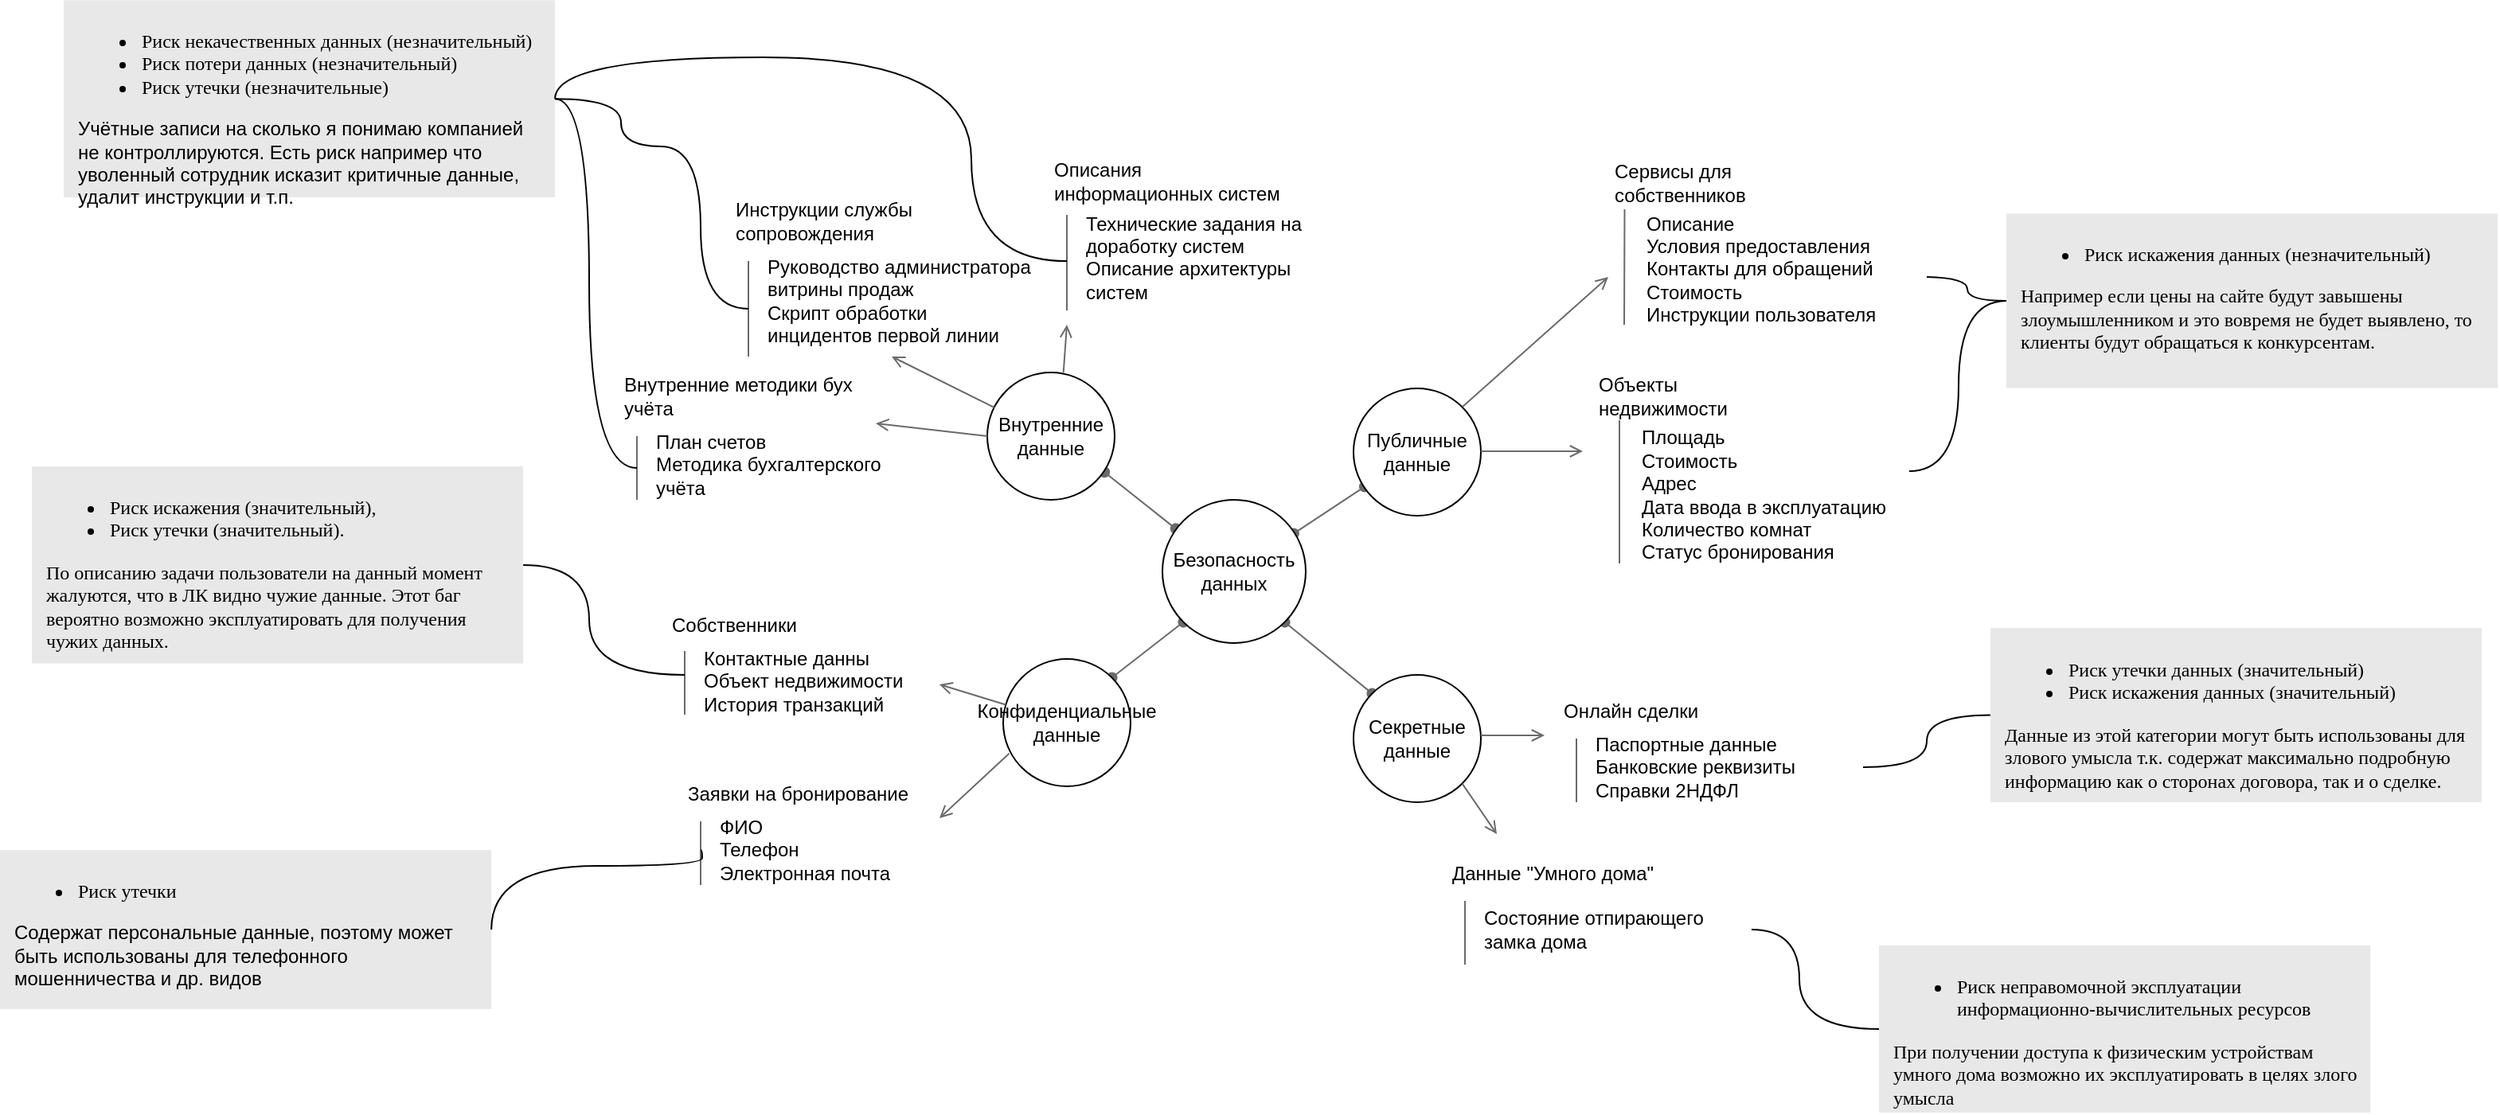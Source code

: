 <mxfile version="24.7.17">
  <diagram name="Страница — 1" id="wQKSdFFOebkFd4GuXVzu">
    <mxGraphModel dx="2062" dy="1909" grid="1" gridSize="10" guides="1" tooltips="1" connect="1" arrows="1" fold="1" page="1" pageScale="1" pageWidth="827" pageHeight="1169" math="0" shadow="0">
      <root>
        <mxCell id="0" />
        <mxCell id="1" parent="0" />
        <mxCell id="pLNJHkzZs69rRtYtt9KI-6" value="" style="endArrow=oval;html=1;rounded=0;endFill=1;strokeColor=#6A6A6A;startArrow=oval;startFill=1;exitX=0.093;exitY=0.202;exitDx=0;exitDy=0;entryX=0.92;entryY=0.783;entryDx=0;entryDy=0;exitPerimeter=0;entryPerimeter=0;" parent="1" source="pLNJHkzZs69rRtYtt9KI-1" target="pLNJHkzZs69rRtYtt9KI-3" edge="1">
          <mxGeometry width="50" height="50" relative="1" as="geometry">
            <mxPoint x="380" y="330.0" as="sourcePoint" />
            <mxPoint x="444" y="330.0" as="targetPoint" />
          </mxGeometry>
        </mxCell>
        <mxCell id="pLNJHkzZs69rRtYtt9KI-7" value="" style="endArrow=oval;html=1;rounded=0;endFill=1;strokeColor=#6A6A6A;startArrow=oval;startFill=1;exitX=0;exitY=1;exitDx=0;exitDy=0;entryX=1;entryY=0;entryDx=0;entryDy=0;" parent="1" source="pLNJHkzZs69rRtYtt9KI-1" target="pLNJHkzZs69rRtYtt9KI-4" edge="1">
          <mxGeometry width="50" height="50" relative="1" as="geometry">
            <mxPoint x="393" y="313" as="sourcePoint" />
            <mxPoint x="368" y="288" as="targetPoint" />
          </mxGeometry>
        </mxCell>
        <mxCell id="pLNJHkzZs69rRtYtt9KI-8" value="" style="endArrow=oval;html=1;rounded=0;endFill=1;strokeColor=#6A6A6A;startArrow=oval;startFill=1;exitX=1;exitY=1;exitDx=0;exitDy=0;entryX=0;entryY=0;entryDx=0;entryDy=0;" parent="1" source="pLNJHkzZs69rRtYtt9KI-1" target="pLNJHkzZs69rRtYtt9KI-5" edge="1">
          <mxGeometry width="50" height="50" relative="1" as="geometry">
            <mxPoint x="393" y="377" as="sourcePoint" />
            <mxPoint x="348" y="412" as="targetPoint" />
          </mxGeometry>
        </mxCell>
        <mxCell id="pLNJHkzZs69rRtYtt9KI-9" value="" style="endArrow=oval;html=1;rounded=0;endFill=1;strokeColor=#6A6A6A;startArrow=oval;startFill=1;exitX=0.916;exitY=0.236;exitDx=0;exitDy=0;entryX=0.087;entryY=0.772;entryDx=0;entryDy=0;exitPerimeter=0;entryPerimeter=0;" parent="1" source="pLNJHkzZs69rRtYtt9KI-1" target="pLNJHkzZs69rRtYtt9KI-2" edge="1">
          <mxGeometry width="50" height="50" relative="1" as="geometry">
            <mxPoint x="457" y="377" as="sourcePoint" />
            <mxPoint x="510" y="420" as="targetPoint" />
          </mxGeometry>
        </mxCell>
        <mxCell id="pLNJHkzZs69rRtYtt9KI-1" value="Безопасность&lt;div&gt;данных&lt;/div&gt;" style="ellipse;whiteSpace=wrap;html=1;aspect=fixed;" parent="1" vertex="1">
          <mxGeometry x="370" y="290" width="90" height="90" as="geometry" />
        </mxCell>
        <mxCell id="pLNJHkzZs69rRtYtt9KI-3" value="Внутренние&lt;div&gt;данные&lt;/div&gt;" style="ellipse;whiteSpace=wrap;html=1;aspect=fixed;" parent="1" vertex="1">
          <mxGeometry x="260" y="210" width="80" height="80" as="geometry" />
        </mxCell>
        <mxCell id="pLNJHkzZs69rRtYtt9KI-2" value="Публичные&lt;div&gt;данные&lt;/div&gt;" style="ellipse;whiteSpace=wrap;html=1;aspect=fixed;" parent="1" vertex="1">
          <mxGeometry x="490" y="220" width="80" height="80" as="geometry" />
        </mxCell>
        <mxCell id="pLNJHkzZs69rRtYtt9KI-5" value="Секретные&lt;div&gt;данные&lt;/div&gt;" style="ellipse;whiteSpace=wrap;html=1;aspect=fixed;align=center;" parent="1" vertex="1">
          <mxGeometry x="490" y="400" width="80" height="80" as="geometry" />
        </mxCell>
        <mxCell id="pLNJHkzZs69rRtYtt9KI-4" value="Конфиденциальные&lt;div&gt;данные&lt;/div&gt;" style="ellipse;whiteSpace=wrap;html=1;aspect=fixed;align=center;" parent="1" vertex="1">
          <mxGeometry x="270" y="390" width="80" height="80" as="geometry" />
        </mxCell>
        <mxCell id="pLNJHkzZs69rRtYtt9KI-11" value="Объекты недвижимости" style="text;html=1;align=left;verticalAlign=middle;whiteSpace=wrap;rounded=0;" parent="1" vertex="1">
          <mxGeometry x="642" y="210" width="60" height="30" as="geometry" />
        </mxCell>
        <mxCell id="pLNJHkzZs69rRtYtt9KI-15" value="" style="endArrow=open;html=1;rounded=0;endFill=0;strokeColor=#6A6A6A;" parent="1" edge="1">
          <mxGeometry width="50" height="50" relative="1" as="geometry">
            <mxPoint x="570" y="259.5" as="sourcePoint" />
            <mxPoint x="634" y="259.5" as="targetPoint" />
          </mxGeometry>
        </mxCell>
        <mxCell id="pLNJHkzZs69rRtYtt9KI-16" value="Площадь&lt;div&gt;Стоимость&lt;/div&gt;&lt;div&gt;Адрес&lt;/div&gt;&lt;div&gt;Дата ввода в эксплуатацию&lt;/div&gt;&lt;div&gt;Количество комнат&lt;/div&gt;&lt;div&gt;Статус бронирования&lt;/div&gt;" style="text;html=1;align=left;verticalAlign=middle;whiteSpace=wrap;rounded=0;" parent="1" vertex="1">
          <mxGeometry x="669" y="272" width="170" height="30" as="geometry" />
        </mxCell>
        <mxCell id="pLNJHkzZs69rRtYtt9KI-19" value="" style="endArrow=none;html=1;rounded=0;endFill=0;strokeColor=#6A6A6A;exitX=0.25;exitY=1;exitDx=0;exitDy=0;" parent="1" source="pLNJHkzZs69rRtYtt9KI-11" edge="1">
          <mxGeometry width="50" height="50" relative="1" as="geometry">
            <mxPoint x="660" y="249.5" as="sourcePoint" />
            <mxPoint x="657" y="330" as="targetPoint" />
          </mxGeometry>
        </mxCell>
        <mxCell id="pLNJHkzZs69rRtYtt9KI-20" value="Сервисы для собственников" style="text;html=1;align=left;verticalAlign=middle;whiteSpace=wrap;rounded=0;" parent="1" vertex="1">
          <mxGeometry x="652" y="76" width="110" height="30" as="geometry" />
        </mxCell>
        <mxCell id="pLNJHkzZs69rRtYtt9KI-21" value="Описание&lt;div&gt;Условия предоставления&lt;/div&gt;&lt;div&gt;Контакты для обращений&lt;/div&gt;&lt;div&gt;Стоимость&lt;/div&gt;&lt;div&gt;Инструкции пользователя&lt;/div&gt;" style="text;html=1;align=left;verticalAlign=middle;whiteSpace=wrap;rounded=0;" parent="1" vertex="1">
          <mxGeometry x="672" y="130" width="170" height="30" as="geometry" />
        </mxCell>
        <mxCell id="pLNJHkzZs69rRtYtt9KI-22" value="" style="endArrow=open;html=1;rounded=0;endFill=0;strokeColor=#6A6A6A;exitX=1;exitY=0;exitDx=0;exitDy=0;" parent="1" source="pLNJHkzZs69rRtYtt9KI-2" edge="1">
          <mxGeometry width="50" height="50" relative="1" as="geometry">
            <mxPoint x="580" y="269.5" as="sourcePoint" />
            <mxPoint x="650" y="150" as="targetPoint" />
          </mxGeometry>
        </mxCell>
        <mxCell id="pLNJHkzZs69rRtYtt9KI-23" value="" style="endArrow=none;html=1;rounded=0;endFill=0;strokeColor=#6A6A6A;exitX=0.075;exitY=1.052;exitDx=0;exitDy=0;exitPerimeter=0;" parent="1" source="pLNJHkzZs69rRtYtt9KI-20" edge="1">
          <mxGeometry width="50" height="50" relative="1" as="geometry">
            <mxPoint x="662" y="111" as="sourcePoint" />
            <mxPoint x="660" y="180" as="targetPoint" />
          </mxGeometry>
        </mxCell>
        <mxCell id="DowWyQNthBfB8AXx0NW_-1" value="Инструкции службы сопровождения" style="text;html=1;align=left;verticalAlign=middle;whiteSpace=wrap;rounded=0;" parent="1" vertex="1">
          <mxGeometry x="100" y="100" width="150" height="30" as="geometry" />
        </mxCell>
        <mxCell id="DowWyQNthBfB8AXx0NW_-2" value="Руководство администратора витрины продаж&lt;div&gt;Скрипт обработки инцидентов первой линии&lt;/div&gt;" style="text;html=1;align=left;verticalAlign=middle;whiteSpace=wrap;rounded=0;" parent="1" vertex="1">
          <mxGeometry x="120" y="150" width="170" height="30" as="geometry" />
        </mxCell>
        <mxCell id="DowWyQNthBfB8AXx0NW_-3" value="" style="endArrow=none;html=1;rounded=0;endFill=0;strokeColor=#6A6A6A;" parent="1" edge="1">
          <mxGeometry width="50" height="50" relative="1" as="geometry">
            <mxPoint x="110" y="140" as="sourcePoint" />
            <mxPoint x="110" y="200" as="targetPoint" />
          </mxGeometry>
        </mxCell>
        <mxCell id="DowWyQNthBfB8AXx0NW_-4" value="" style="endArrow=open;html=1;rounded=0;endFill=0;strokeColor=#6A6A6A;exitX=0.055;exitY=0.275;exitDx=0;exitDy=0;exitPerimeter=0;" parent="1" source="pLNJHkzZs69rRtYtt9KI-3" edge="1">
          <mxGeometry width="50" height="50" relative="1" as="geometry">
            <mxPoint x="260" y="230" as="sourcePoint" />
            <mxPoint x="200" y="200" as="targetPoint" />
          </mxGeometry>
        </mxCell>
        <mxCell id="DowWyQNthBfB8AXx0NW_-5" value="Внутренние методики бух учёта" style="text;html=1;align=left;verticalAlign=middle;whiteSpace=wrap;rounded=0;" parent="1" vertex="1">
          <mxGeometry x="30" y="210" width="150" height="30" as="geometry" />
        </mxCell>
        <mxCell id="DowWyQNthBfB8AXx0NW_-6" value="План счетов&lt;div&gt;Методика бухгалтерского учёта&lt;/div&gt;" style="text;html=1;align=left;verticalAlign=middle;whiteSpace=wrap;rounded=0;" parent="1" vertex="1">
          <mxGeometry x="50" y="253" width="170" height="30" as="geometry" />
        </mxCell>
        <mxCell id="DowWyQNthBfB8AXx0NW_-7" value="" style="endArrow=none;html=1;rounded=0;endFill=0;strokeColor=#6A6A6A;" parent="1" edge="1">
          <mxGeometry width="50" height="50" relative="1" as="geometry">
            <mxPoint x="40" y="250" as="sourcePoint" />
            <mxPoint x="40" y="290" as="targetPoint" />
          </mxGeometry>
        </mxCell>
        <mxCell id="DowWyQNthBfB8AXx0NW_-8" value="" style="endArrow=open;html=1;rounded=0;endFill=0;strokeColor=#6A6A6A;exitX=0;exitY=0.5;exitDx=0;exitDy=0;" parent="1" source="pLNJHkzZs69rRtYtt9KI-3" edge="1">
          <mxGeometry width="50" height="50" relative="1" as="geometry">
            <mxPoint x="274" y="242" as="sourcePoint" />
            <mxPoint x="190" y="242" as="targetPoint" />
          </mxGeometry>
        </mxCell>
        <mxCell id="DowWyQNthBfB8AXx0NW_-9" value="Описания информационных систем" style="text;html=1;align=left;verticalAlign=middle;whiteSpace=wrap;rounded=0;" parent="1" vertex="1">
          <mxGeometry x="300" y="75" width="150" height="30" as="geometry" />
        </mxCell>
        <mxCell id="DowWyQNthBfB8AXx0NW_-10" value="Технические задания на доработку систем&lt;div&gt;Описание архитектуры систем&lt;/div&gt;&lt;div&gt;&lt;br&gt;&lt;/div&gt;" style="text;html=1;align=left;verticalAlign=middle;whiteSpace=wrap;rounded=0;" parent="1" vertex="1">
          <mxGeometry x="320" y="130" width="170" height="30" as="geometry" />
        </mxCell>
        <mxCell id="DowWyQNthBfB8AXx0NW_-11" value="" style="endArrow=none;html=1;rounded=0;endFill=0;strokeColor=#6A6A6A;" parent="1" edge="1">
          <mxGeometry width="50" height="50" relative="1" as="geometry">
            <mxPoint x="310" y="111" as="sourcePoint" />
            <mxPoint x="310" y="171" as="targetPoint" />
          </mxGeometry>
        </mxCell>
        <mxCell id="DowWyQNthBfB8AXx0NW_-13" value="" style="endArrow=open;html=1;rounded=0;endFill=0;strokeColor=#6A6A6A;exitX=0.598;exitY=0.001;exitDx=0;exitDy=0;exitPerimeter=0;" parent="1" source="pLNJHkzZs69rRtYtt9KI-3" edge="1">
          <mxGeometry width="50" height="50" relative="1" as="geometry">
            <mxPoint x="568" y="242" as="sourcePoint" />
            <mxPoint x="310" y="180" as="targetPoint" />
          </mxGeometry>
        </mxCell>
        <mxCell id="DowWyQNthBfB8AXx0NW_-17" value="Собственники" style="text;html=1;align=left;verticalAlign=middle;whiteSpace=wrap;rounded=0;" parent="1" vertex="1">
          <mxGeometry x="60" y="354" width="150" height="30" as="geometry" />
        </mxCell>
        <mxCell id="DowWyQNthBfB8AXx0NW_-18" value="Контактные данны&lt;div&gt;Объект недвижимости&lt;/div&gt;&lt;div&gt;История транзакций&lt;/div&gt;" style="text;html=1;align=left;verticalAlign=middle;whiteSpace=wrap;rounded=0;" parent="1" vertex="1">
          <mxGeometry x="80" y="389" width="170" height="30" as="geometry" />
        </mxCell>
        <mxCell id="DowWyQNthBfB8AXx0NW_-19" value="" style="endArrow=none;html=1;rounded=0;endFill=0;strokeColor=#6A6A6A;" parent="1" edge="1">
          <mxGeometry width="50" height="50" relative="1" as="geometry">
            <mxPoint x="70" y="385" as="sourcePoint" />
            <mxPoint x="70" y="425" as="targetPoint" />
          </mxGeometry>
        </mxCell>
        <mxCell id="DowWyQNthBfB8AXx0NW_-20" value="Заявки на бронирование" style="text;html=1;align=left;verticalAlign=middle;whiteSpace=wrap;rounded=0;" parent="1" vertex="1">
          <mxGeometry x="70" y="460" width="150" height="30" as="geometry" />
        </mxCell>
        <mxCell id="DowWyQNthBfB8AXx0NW_-21" value="&lt;div&gt;ФИО&lt;/div&gt;Телефон&lt;div&gt;Электронная почта&lt;/div&gt;" style="text;html=1;align=left;verticalAlign=middle;whiteSpace=wrap;rounded=0;" parent="1" vertex="1">
          <mxGeometry x="90" y="495" width="170" height="30" as="geometry" />
        </mxCell>
        <mxCell id="DowWyQNthBfB8AXx0NW_-22" value="" style="endArrow=none;html=1;rounded=0;endFill=0;strokeColor=#6A6A6A;" parent="1" edge="1">
          <mxGeometry width="50" height="50" relative="1" as="geometry">
            <mxPoint x="80" y="492" as="sourcePoint" />
            <mxPoint x="80" y="532" as="targetPoint" />
          </mxGeometry>
        </mxCell>
        <mxCell id="DowWyQNthBfB8AXx0NW_-23" value="" style="endArrow=open;html=1;rounded=0;endFill=0;strokeColor=#6A6A6A;entryX=0.882;entryY=0.567;entryDx=0;entryDy=0;entryPerimeter=0;" parent="1" source="pLNJHkzZs69rRtYtt9KI-4" target="DowWyQNthBfB8AXx0NW_-18" edge="1">
          <mxGeometry width="50" height="50" relative="1" as="geometry">
            <mxPoint x="270" y="260" as="sourcePoint" />
            <mxPoint x="200" y="252" as="targetPoint" />
          </mxGeometry>
        </mxCell>
        <mxCell id="DowWyQNthBfB8AXx0NW_-24" value="Онлайн сделки" style="text;html=1;align=left;verticalAlign=middle;whiteSpace=wrap;rounded=0;" parent="1" vertex="1">
          <mxGeometry x="620" y="408" width="150" height="30" as="geometry" />
        </mxCell>
        <mxCell id="yJTnRfHsrzNrONzSAxBu-6" style="edgeStyle=orthogonalEdgeStyle;rounded=0;orthogonalLoop=1;jettySize=auto;html=1;entryX=0;entryY=0.5;entryDx=0;entryDy=0;endArrow=none;endFill=0;curved=1;" edge="1" parent="1" source="DowWyQNthBfB8AXx0NW_-25" target="yJTnRfHsrzNrONzSAxBu-5">
          <mxGeometry relative="1" as="geometry" />
        </mxCell>
        <mxCell id="DowWyQNthBfB8AXx0NW_-25" value="&lt;div&gt;Паспортные данные&lt;/div&gt;&lt;div&gt;Банковские реквизиты&lt;/div&gt;&lt;div&gt;Справки 2НДФЛ&lt;/div&gt;" style="text;html=1;align=left;verticalAlign=middle;whiteSpace=wrap;rounded=0;" parent="1" vertex="1">
          <mxGeometry x="640" y="443" width="170" height="30" as="geometry" />
        </mxCell>
        <mxCell id="DowWyQNthBfB8AXx0NW_-26" value="" style="endArrow=none;html=1;rounded=0;endFill=0;strokeColor=#6A6A6A;" parent="1" edge="1">
          <mxGeometry width="50" height="50" relative="1" as="geometry">
            <mxPoint x="630" y="440" as="sourcePoint" />
            <mxPoint x="630" y="480" as="targetPoint" />
          </mxGeometry>
        </mxCell>
        <mxCell id="DowWyQNthBfB8AXx0NW_-27" value="" style="endArrow=open;html=1;rounded=0;endFill=0;strokeColor=#6A6A6A;exitX=0.047;exitY=0.742;exitDx=0;exitDy=0;exitPerimeter=0;" parent="1" source="pLNJHkzZs69rRtYtt9KI-4" edge="1">
          <mxGeometry width="50" height="50" relative="1" as="geometry">
            <mxPoint x="281" y="431" as="sourcePoint" />
            <mxPoint x="230" y="490" as="targetPoint" />
          </mxGeometry>
        </mxCell>
        <mxCell id="DowWyQNthBfB8AXx0NW_-29" value="" style="endArrow=open;html=1;rounded=0;endFill=0;strokeColor=#6A6A6A;" parent="1" edge="1">
          <mxGeometry width="50" height="50" relative="1" as="geometry">
            <mxPoint x="570" y="438" as="sourcePoint" />
            <mxPoint x="610" y="438" as="targetPoint" />
          </mxGeometry>
        </mxCell>
        <mxCell id="DowWyQNthBfB8AXx0NW_-36" value="" style="group" parent="1" vertex="1" connectable="0">
          <mxGeometry x="-340" y="329" width="360" height="90" as="geometry" />
        </mxCell>
        <mxCell id="DowWyQNthBfB8AXx0NW_-38" value="&lt;ul&gt;&lt;li&gt;&lt;font face=&quot;SB Sans Interface&quot;&gt;Риск искажения (значительный), &lt;/font&gt;&lt;/li&gt;&lt;li&gt;&lt;font face=&quot;SB Sans Interface&quot;&gt;Риск утечки (значительный).&amp;nbsp;&amp;nbsp;&lt;/font&gt;&lt;/li&gt;&lt;/ul&gt;&lt;div&gt;&lt;font face=&quot;SB Sans Interface&quot;&gt;По описанию задачи пользователи на данный момент жалуются, что в ЛК видно чужие данные. Этот баг вероятно возможно эксплуатировать для получения чужих данных.&lt;/font&gt;&lt;/div&gt;" style="whiteSpace=wrap;html=1;fillColor=#222222;strokeColor=none;opacity=10;labelPosition=center;verticalLabelPosition=middle;align=left;verticalAlign=top;spacingLeft=7;spacingBottom=7;spacingRight=7;" parent="DowWyQNthBfB8AXx0NW_-36" vertex="1">
          <mxGeometry y="-60" width="308.57" height="123.86" as="geometry" />
        </mxCell>
        <mxCell id="yJTnRfHsrzNrONzSAxBu-4" style="edgeStyle=orthogonalEdgeStyle;rounded=0;orthogonalLoop=1;jettySize=auto;html=1;endArrow=none;endFill=0;curved=1;exitX=1;exitY=0.5;exitDx=0;exitDy=0;entryX=0;entryY=0.5;entryDx=0;entryDy=0;" edge="1" parent="1" source="bxxkizsVuU8ksRjW7ku--2" target="yJTnRfHsrzNrONzSAxBu-3">
          <mxGeometry relative="1" as="geometry">
            <Array as="points">
              <mxPoint x="770" y="560" />
              <mxPoint x="770" y="623" />
            </Array>
          </mxGeometry>
        </mxCell>
        <mxCell id="bxxkizsVuU8ksRjW7ku--1" value="Данные &quot;Умного дома&quot;" style="text;html=1;align=left;verticalAlign=middle;whiteSpace=wrap;rounded=0;" parent="1" vertex="1">
          <mxGeometry x="550" y="510" width="150" height="30" as="geometry" />
        </mxCell>
        <mxCell id="bxxkizsVuU8ksRjW7ku--2" value="&lt;div&gt;Состояние отпирающего замка дома&lt;/div&gt;" style="text;html=1;align=left;verticalAlign=middle;whiteSpace=wrap;rounded=0;" parent="1" vertex="1">
          <mxGeometry x="570" y="545" width="170" height="30" as="geometry" />
        </mxCell>
        <mxCell id="bxxkizsVuU8ksRjW7ku--3" value="" style="endArrow=none;html=1;rounded=0;endFill=0;strokeColor=#6A6A6A;" parent="1" edge="1">
          <mxGeometry width="50" height="50" relative="1" as="geometry">
            <mxPoint x="560" y="542" as="sourcePoint" />
            <mxPoint x="560" y="582" as="targetPoint" />
          </mxGeometry>
        </mxCell>
        <mxCell id="bxxkizsVuU8ksRjW7ku--4" value="" style="endArrow=open;html=1;rounded=0;endFill=0;strokeColor=#6A6A6A;exitX=1;exitY=1;exitDx=0;exitDy=0;" parent="1" source="pLNJHkzZs69rRtYtt9KI-5" edge="1">
          <mxGeometry width="50" height="50" relative="1" as="geometry">
            <mxPoint x="580" y="448" as="sourcePoint" />
            <mxPoint x="580" y="500" as="targetPoint" />
          </mxGeometry>
        </mxCell>
        <mxCell id="yJTnRfHsrzNrONzSAxBu-1" style="edgeStyle=orthogonalEdgeStyle;rounded=0;orthogonalLoop=1;jettySize=auto;html=1;curved=1;endArrow=none;endFill=0;" edge="1" parent="1" source="DowWyQNthBfB8AXx0NW_-38">
          <mxGeometry relative="1" as="geometry">
            <mxPoint x="70" y="400" as="targetPoint" />
            <Array as="points">
              <mxPoint x="10" y="331" />
              <mxPoint x="10" y="400" />
            </Array>
          </mxGeometry>
        </mxCell>
        <mxCell id="yJTnRfHsrzNrONzSAxBu-3" value="&lt;ul&gt;&lt;li&gt;&lt;font face=&quot;SB Sans Interface&quot;&gt;Риск неправомочной эксплуатации информационно-вычислительных ресурсов&lt;/font&gt;&lt;/li&gt;&lt;/ul&gt;&lt;div&gt;&lt;font face=&quot;SB Sans Interface&quot;&gt;При получении доступа к физическим устройствам умного дома возможно их эксплуатировать в целях злого умысла&amp;nbsp;&lt;/font&gt;&lt;/div&gt;" style="whiteSpace=wrap;html=1;fillColor=#222222;strokeColor=none;opacity=10;labelPosition=center;verticalLabelPosition=middle;align=left;verticalAlign=top;spacingLeft=7;spacingBottom=7;spacingRight=7;" vertex="1" parent="1">
          <mxGeometry x="820" y="570" width="308.57" height="105" as="geometry" />
        </mxCell>
        <mxCell id="yJTnRfHsrzNrONzSAxBu-5" value="&lt;ul&gt;&lt;li&gt;&lt;font face=&quot;SB Sans Interface&quot;&gt;Риск утечки данных (значительный)&lt;/font&gt;&lt;/li&gt;&lt;li&gt;&lt;font face=&quot;SB Sans Interface&quot;&gt;Риск искажения данных (значительный)&lt;/font&gt;&lt;/li&gt;&lt;/ul&gt;&lt;div&gt;&lt;font face=&quot;SB Sans Interface&quot;&gt;Данные из этой категории могут быть использованы для злового умысла т.к. содержат максимально подробную информацию как о сторонах договора, так и о сделке.&lt;/font&gt;&lt;/div&gt;" style="whiteSpace=wrap;html=1;fillColor=#222222;strokeColor=none;opacity=10;labelPosition=center;verticalLabelPosition=middle;align=left;verticalAlign=top;spacingLeft=7;spacingBottom=7;spacingRight=7;" vertex="1" parent="1">
          <mxGeometry x="890" y="370.5" width="308.57" height="109.5" as="geometry" />
        </mxCell>
        <mxCell id="yJTnRfHsrzNrONzSAxBu-8" style="edgeStyle=orthogonalEdgeStyle;rounded=0;orthogonalLoop=1;jettySize=auto;html=1;endArrow=none;endFill=0;curved=1;exitX=1;exitY=0.5;exitDx=0;exitDy=0;" edge="1" parent="1" source="yJTnRfHsrzNrONzSAxBu-7">
          <mxGeometry relative="1" as="geometry">
            <mxPoint x="80" y="510" as="targetPoint" />
            <Array as="points">
              <mxPoint x="-51" y="520" />
              <mxPoint x="81" y="520" />
            </Array>
          </mxGeometry>
        </mxCell>
        <mxCell id="yJTnRfHsrzNrONzSAxBu-7" value="&lt;ul&gt;&lt;li&gt;&lt;span style=&quot;font-family: &amp;quot;SB Sans Interface&amp;quot;; background-color: initial;&quot;&gt;Риск утечки&amp;nbsp;&amp;nbsp;&lt;/span&gt;&lt;br&gt;&lt;/li&gt;&lt;/ul&gt;&lt;div&gt;Содержат персональные данные, поэтому может быть использованы для телефонного мошенничества и др. видов&lt;/div&gt;" style="whiteSpace=wrap;html=1;fillColor=#222222;strokeColor=none;opacity=10;labelPosition=center;verticalLabelPosition=middle;align=left;verticalAlign=top;spacingLeft=7;spacingBottom=7;spacingRight=7;" vertex="1" parent="1">
          <mxGeometry x="-360" y="510" width="308.57" height="100" as="geometry" />
        </mxCell>
        <mxCell id="yJTnRfHsrzNrONzSAxBu-10" style="edgeStyle=orthogonalEdgeStyle;rounded=0;orthogonalLoop=1;jettySize=auto;html=1;curved=1;endArrow=none;endFill=0;exitX=1;exitY=0.5;exitDx=0;exitDy=0;" edge="1" parent="1" source="yJTnRfHsrzNrONzSAxBu-9">
          <mxGeometry relative="1" as="geometry">
            <mxPoint x="110" y="170" as="targetPoint" />
            <Array as="points">
              <mxPoint x="30" y="68" />
              <mxPoint x="80" y="68" />
              <mxPoint x="80" y="170" />
            </Array>
          </mxGeometry>
        </mxCell>
        <mxCell id="yJTnRfHsrzNrONzSAxBu-12" style="edgeStyle=orthogonalEdgeStyle;rounded=0;orthogonalLoop=1;jettySize=auto;html=1;endArrow=none;endFill=0;curved=1;exitX=1;exitY=0.5;exitDx=0;exitDy=0;" edge="1" parent="1" source="yJTnRfHsrzNrONzSAxBu-9">
          <mxGeometry relative="1" as="geometry">
            <mxPoint x="40" y="270" as="targetPoint" />
            <mxPoint x="10" y="100" as="sourcePoint" />
            <Array as="points">
              <mxPoint x="10" y="38" />
              <mxPoint x="10" y="270" />
            </Array>
          </mxGeometry>
        </mxCell>
        <mxCell id="yJTnRfHsrzNrONzSAxBu-9" value="&lt;ul&gt;&lt;li&gt;&lt;font face=&quot;SB Sans Interface&quot;&gt;Риск некачественных данных&amp;nbsp;&lt;/font&gt;&lt;span style=&quot;font-family: &amp;quot;SB Sans Interface&amp;quot;;&quot;&gt;(незначительный)&lt;/span&gt;&lt;/li&gt;&lt;li&gt;&lt;font face=&quot;SB Sans Interface&quot;&gt;Риск потери данных (незначительный)&lt;/font&gt;&lt;/li&gt;&lt;li&gt;&lt;font face=&quot;SB Sans Interface&quot;&gt;Риск утечки (незначительные)&lt;/font&gt;&lt;/li&gt;&lt;/ul&gt;&lt;div&gt;Учётные записи на сколько я понимаю компанией не контроллируются. Есть риск например что уволенный сотрудник исказит критичные данные, удалит инструкции и т.п.&lt;/div&gt;" style="whiteSpace=wrap;html=1;fillColor=#222222;strokeColor=none;opacity=10;labelPosition=center;verticalLabelPosition=middle;align=left;verticalAlign=top;spacingLeft=7;spacingBottom=7;spacingRight=7;" vertex="1" parent="1">
          <mxGeometry x="-320" y="-23.86" width="308.57" height="123.86" as="geometry" />
        </mxCell>
        <mxCell id="yJTnRfHsrzNrONzSAxBu-13" style="edgeStyle=orthogonalEdgeStyle;rounded=0;orthogonalLoop=1;jettySize=auto;html=1;endArrow=none;endFill=0;curved=1;exitX=1;exitY=0.5;exitDx=0;exitDy=0;" edge="1" parent="1" source="yJTnRfHsrzNrONzSAxBu-9">
          <mxGeometry relative="1" as="geometry">
            <mxPoint x="310" y="140" as="targetPoint" />
            <mxPoint x="-51" y="101" as="sourcePoint" />
            <Array as="points">
              <mxPoint x="250" y="12" />
              <mxPoint x="250" y="140" />
            </Array>
          </mxGeometry>
        </mxCell>
        <mxCell id="yJTnRfHsrzNrONzSAxBu-15" style="edgeStyle=orthogonalEdgeStyle;rounded=0;orthogonalLoop=1;jettySize=auto;html=1;curved=1;endArrow=none;endFill=0;" edge="1" parent="1" source="yJTnRfHsrzNrONzSAxBu-14">
          <mxGeometry relative="1" as="geometry">
            <mxPoint x="850" y="150" as="targetPoint" />
          </mxGeometry>
        </mxCell>
        <mxCell id="yJTnRfHsrzNrONzSAxBu-14" value="&lt;ul&gt;&lt;li&gt;&lt;font face=&quot;SB Sans Interface&quot;&gt;Риск искажения данных (незначительный)&lt;/font&gt;&lt;/li&gt;&lt;/ul&gt;&lt;div&gt;&lt;font face=&quot;SB Sans Interface&quot;&gt;Например если цены на сайте будут завышены злоумышленником и это вовремя не будет выявлено, то клиенты будут обращаться к конкурсентам.&lt;/font&gt;&lt;/div&gt;" style="whiteSpace=wrap;html=1;fillColor=#222222;strokeColor=none;opacity=10;labelPosition=center;verticalLabelPosition=middle;align=left;verticalAlign=top;spacingLeft=7;spacingBottom=7;spacingRight=7;" vertex="1" parent="1">
          <mxGeometry x="900" y="110.25" width="308.57" height="109.5" as="geometry" />
        </mxCell>
        <mxCell id="yJTnRfHsrzNrONzSAxBu-16" style="edgeStyle=orthogonalEdgeStyle;rounded=0;orthogonalLoop=1;jettySize=auto;html=1;curved=1;endArrow=none;endFill=0;entryX=1;entryY=0;entryDx=0;entryDy=0;exitX=0;exitY=0.5;exitDx=0;exitDy=0;" edge="1" parent="1" source="yJTnRfHsrzNrONzSAxBu-14" target="pLNJHkzZs69rRtYtt9KI-16">
          <mxGeometry relative="1" as="geometry">
            <mxPoint x="860" y="160" as="targetPoint" />
            <mxPoint x="910" y="175" as="sourcePoint" />
            <Array as="points">
              <mxPoint x="870" y="165" />
              <mxPoint x="870" y="272" />
            </Array>
          </mxGeometry>
        </mxCell>
      </root>
    </mxGraphModel>
  </diagram>
</mxfile>
